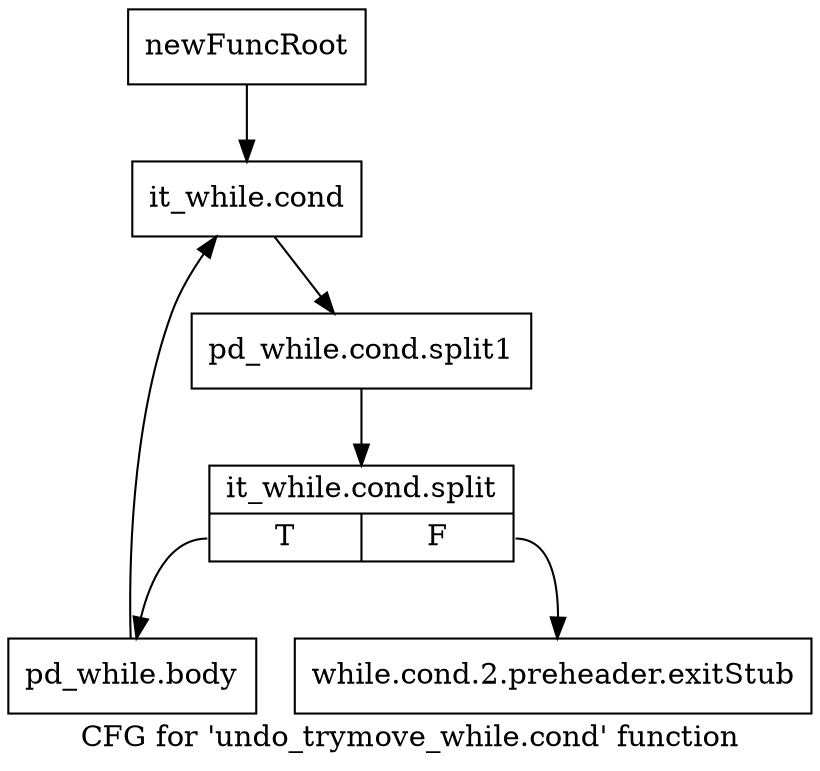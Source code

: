 digraph "CFG for 'undo_trymove_while.cond' function" {
	label="CFG for 'undo_trymove_while.cond' function";

	Node0x3e562c0 [shape=record,label="{newFuncRoot}"];
	Node0x3e562c0 -> Node0x3e56360;
	Node0x3e56310 [shape=record,label="{while.cond.2.preheader.exitStub}"];
	Node0x3e56360 [shape=record,label="{it_while.cond}"];
	Node0x3e56360 -> Node0x4f96760;
	Node0x4f96760 [shape=record,label="{pd_while.cond.split1}"];
	Node0x4f96760 -> Node0x4f151d0;
	Node0x4f151d0 [shape=record,label="{it_while.cond.split|{<s0>T|<s1>F}}"];
	Node0x4f151d0:s0 -> Node0x3e563b0;
	Node0x4f151d0:s1 -> Node0x3e56310;
	Node0x3e563b0 [shape=record,label="{pd_while.body}"];
	Node0x3e563b0 -> Node0x3e56360;
}
